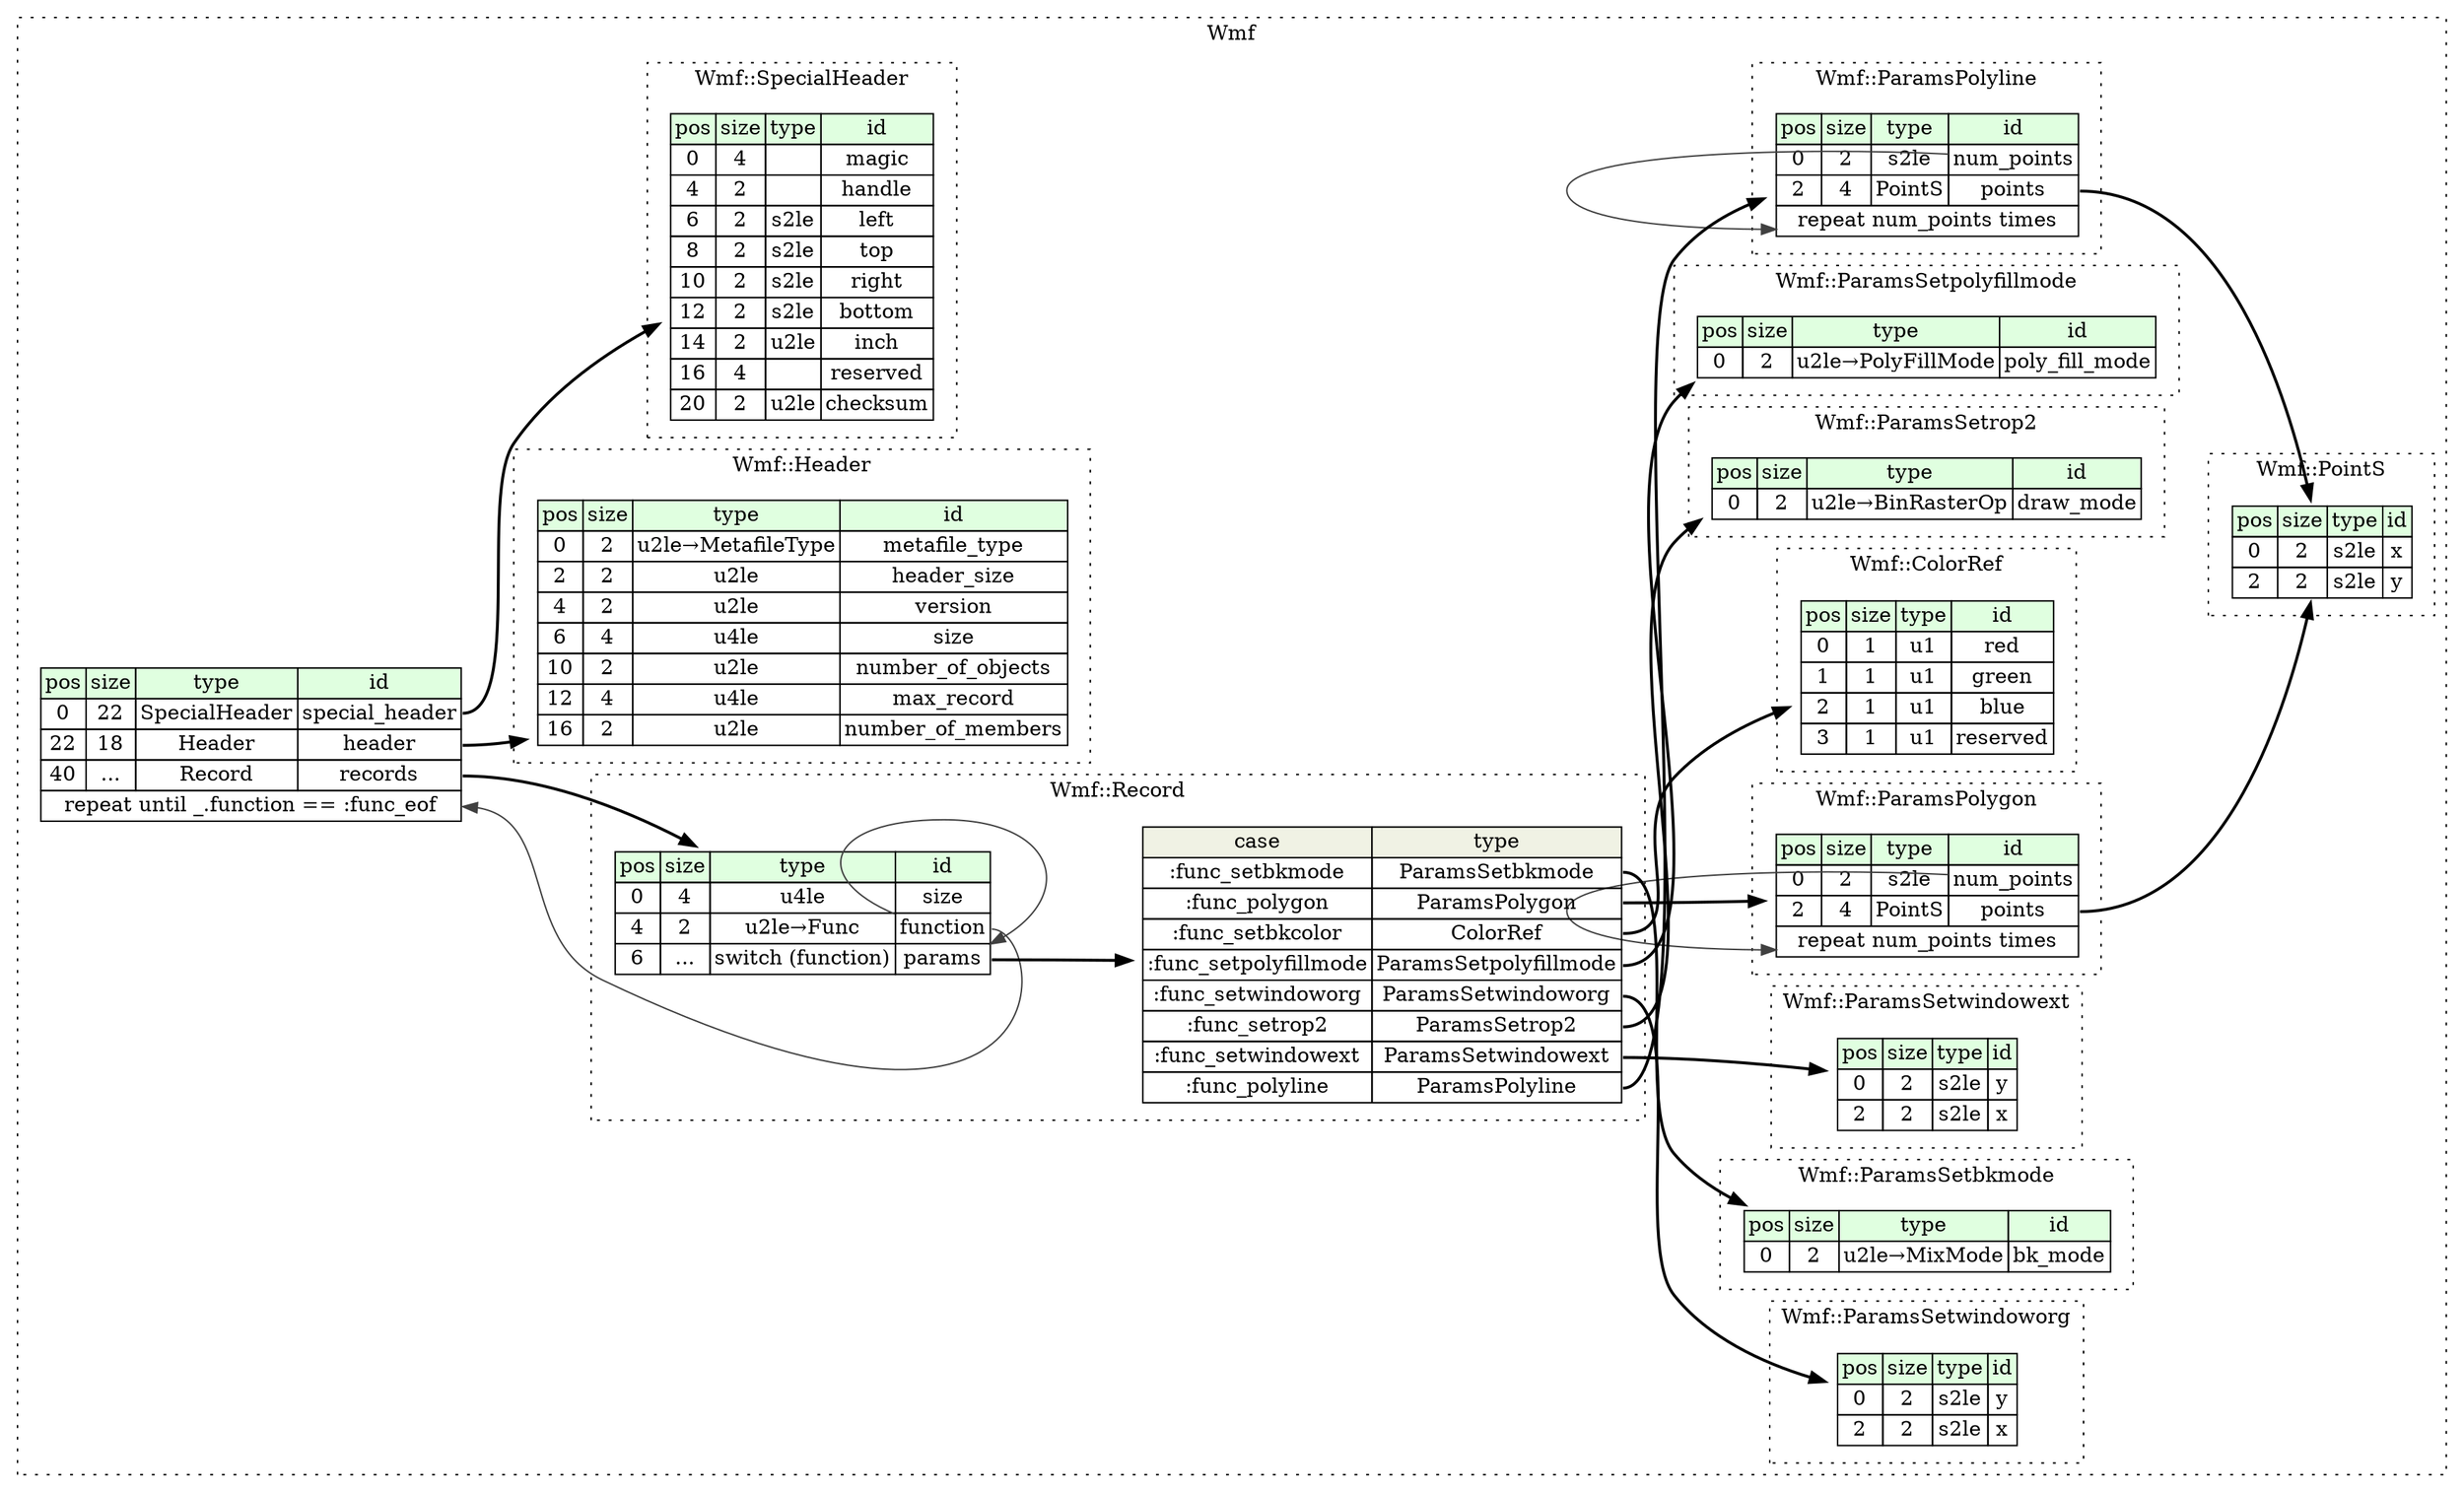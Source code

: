 digraph {
	rankdir=LR;
	node [shape=plaintext];
	subgraph cluster__wmf {
		label="Wmf";
		graph[style=dotted];

		wmf__seq [label=<<TABLE BORDER="0" CELLBORDER="1" CELLSPACING="0">
			<TR><TD BGCOLOR="#E0FFE0">pos</TD><TD BGCOLOR="#E0FFE0">size</TD><TD BGCOLOR="#E0FFE0">type</TD><TD BGCOLOR="#E0FFE0">id</TD></TR>
			<TR><TD PORT="special_header_pos">0</TD><TD PORT="special_header_size">22</TD><TD>SpecialHeader</TD><TD PORT="special_header_type">special_header</TD></TR>
			<TR><TD PORT="header_pos">22</TD><TD PORT="header_size">18</TD><TD>Header</TD><TD PORT="header_type">header</TD></TR>
			<TR><TD PORT="records_pos">40</TD><TD PORT="records_size">...</TD><TD>Record</TD><TD PORT="records_type">records</TD></TR>
			<TR><TD COLSPAN="4" PORT="records__repeat">repeat until _.function == :func_eof</TD></TR>
		</TABLE>>];
		subgraph cluster__params_setwindoworg {
			label="Wmf::ParamsSetwindoworg";
			graph[style=dotted];

			params_setwindoworg__seq [label=<<TABLE BORDER="0" CELLBORDER="1" CELLSPACING="0">
				<TR><TD BGCOLOR="#E0FFE0">pos</TD><TD BGCOLOR="#E0FFE0">size</TD><TD BGCOLOR="#E0FFE0">type</TD><TD BGCOLOR="#E0FFE0">id</TD></TR>
				<TR><TD PORT="y_pos">0</TD><TD PORT="y_size">2</TD><TD>s2le</TD><TD PORT="y_type">y</TD></TR>
				<TR><TD PORT="x_pos">2</TD><TD PORT="x_size">2</TD><TD>s2le</TD><TD PORT="x_type">x</TD></TR>
			</TABLE>>];
		}
		subgraph cluster__params_setbkmode {
			label="Wmf::ParamsSetbkmode";
			graph[style=dotted];

			params_setbkmode__seq [label=<<TABLE BORDER="0" CELLBORDER="1" CELLSPACING="0">
				<TR><TD BGCOLOR="#E0FFE0">pos</TD><TD BGCOLOR="#E0FFE0">size</TD><TD BGCOLOR="#E0FFE0">type</TD><TD BGCOLOR="#E0FFE0">id</TD></TR>
				<TR><TD PORT="bk_mode_pos">0</TD><TD PORT="bk_mode_size">2</TD><TD>u2le→MixMode</TD><TD PORT="bk_mode_type">bk_mode</TD></TR>
			</TABLE>>];
		}
		subgraph cluster__point_s {
			label="Wmf::PointS";
			graph[style=dotted];

			point_s__seq [label=<<TABLE BORDER="0" CELLBORDER="1" CELLSPACING="0">
				<TR><TD BGCOLOR="#E0FFE0">pos</TD><TD BGCOLOR="#E0FFE0">size</TD><TD BGCOLOR="#E0FFE0">type</TD><TD BGCOLOR="#E0FFE0">id</TD></TR>
				<TR><TD PORT="x_pos">0</TD><TD PORT="x_size">2</TD><TD>s2le</TD><TD PORT="x_type">x</TD></TR>
				<TR><TD PORT="y_pos">2</TD><TD PORT="y_size">2</TD><TD>s2le</TD><TD PORT="y_type">y</TD></TR>
			</TABLE>>];
		}
		subgraph cluster__params_setwindowext {
			label="Wmf::ParamsSetwindowext";
			graph[style=dotted];

			params_setwindowext__seq [label=<<TABLE BORDER="0" CELLBORDER="1" CELLSPACING="0">
				<TR><TD BGCOLOR="#E0FFE0">pos</TD><TD BGCOLOR="#E0FFE0">size</TD><TD BGCOLOR="#E0FFE0">type</TD><TD BGCOLOR="#E0FFE0">id</TD></TR>
				<TR><TD PORT="y_pos">0</TD><TD PORT="y_size">2</TD><TD>s2le</TD><TD PORT="y_type">y</TD></TR>
				<TR><TD PORT="x_pos">2</TD><TD PORT="x_size">2</TD><TD>s2le</TD><TD PORT="x_type">x</TD></TR>
			</TABLE>>];
		}
		subgraph cluster__params_polygon {
			label="Wmf::ParamsPolygon";
			graph[style=dotted];

			params_polygon__seq [label=<<TABLE BORDER="0" CELLBORDER="1" CELLSPACING="0">
				<TR><TD BGCOLOR="#E0FFE0">pos</TD><TD BGCOLOR="#E0FFE0">size</TD><TD BGCOLOR="#E0FFE0">type</TD><TD BGCOLOR="#E0FFE0">id</TD></TR>
				<TR><TD PORT="num_points_pos">0</TD><TD PORT="num_points_size">2</TD><TD>s2le</TD><TD PORT="num_points_type">num_points</TD></TR>
				<TR><TD PORT="points_pos">2</TD><TD PORT="points_size">4</TD><TD>PointS</TD><TD PORT="points_type">points</TD></TR>
				<TR><TD COLSPAN="4" PORT="points__repeat">repeat num_points times</TD></TR>
			</TABLE>>];
		}
		subgraph cluster__header {
			label="Wmf::Header";
			graph[style=dotted];

			header__seq [label=<<TABLE BORDER="0" CELLBORDER="1" CELLSPACING="0">
				<TR><TD BGCOLOR="#E0FFE0">pos</TD><TD BGCOLOR="#E0FFE0">size</TD><TD BGCOLOR="#E0FFE0">type</TD><TD BGCOLOR="#E0FFE0">id</TD></TR>
				<TR><TD PORT="metafile_type_pos">0</TD><TD PORT="metafile_type_size">2</TD><TD>u2le→MetafileType</TD><TD PORT="metafile_type_type">metafile_type</TD></TR>
				<TR><TD PORT="header_size_pos">2</TD><TD PORT="header_size_size">2</TD><TD>u2le</TD><TD PORT="header_size_type">header_size</TD></TR>
				<TR><TD PORT="version_pos">4</TD><TD PORT="version_size">2</TD><TD>u2le</TD><TD PORT="version_type">version</TD></TR>
				<TR><TD PORT="size_pos">6</TD><TD PORT="size_size">4</TD><TD>u4le</TD><TD PORT="size_type">size</TD></TR>
				<TR><TD PORT="number_of_objects_pos">10</TD><TD PORT="number_of_objects_size">2</TD><TD>u2le</TD><TD PORT="number_of_objects_type">number_of_objects</TD></TR>
				<TR><TD PORT="max_record_pos">12</TD><TD PORT="max_record_size">4</TD><TD>u4le</TD><TD PORT="max_record_type">max_record</TD></TR>
				<TR><TD PORT="number_of_members_pos">16</TD><TD PORT="number_of_members_size">2</TD><TD>u2le</TD><TD PORT="number_of_members_type">number_of_members</TD></TR>
			</TABLE>>];
		}
		subgraph cluster__color_ref {
			label="Wmf::ColorRef";
			graph[style=dotted];

			color_ref__seq [label=<<TABLE BORDER="0" CELLBORDER="1" CELLSPACING="0">
				<TR><TD BGCOLOR="#E0FFE0">pos</TD><TD BGCOLOR="#E0FFE0">size</TD><TD BGCOLOR="#E0FFE0">type</TD><TD BGCOLOR="#E0FFE0">id</TD></TR>
				<TR><TD PORT="red_pos">0</TD><TD PORT="red_size">1</TD><TD>u1</TD><TD PORT="red_type">red</TD></TR>
				<TR><TD PORT="green_pos">1</TD><TD PORT="green_size">1</TD><TD>u1</TD><TD PORT="green_type">green</TD></TR>
				<TR><TD PORT="blue_pos">2</TD><TD PORT="blue_size">1</TD><TD>u1</TD><TD PORT="blue_type">blue</TD></TR>
				<TR><TD PORT="reserved_pos">3</TD><TD PORT="reserved_size">1</TD><TD>u1</TD><TD PORT="reserved_type">reserved</TD></TR>
			</TABLE>>];
		}
		subgraph cluster__params_setrop2 {
			label="Wmf::ParamsSetrop2";
			graph[style=dotted];

			params_setrop2__seq [label=<<TABLE BORDER="0" CELLBORDER="1" CELLSPACING="0">
				<TR><TD BGCOLOR="#E0FFE0">pos</TD><TD BGCOLOR="#E0FFE0">size</TD><TD BGCOLOR="#E0FFE0">type</TD><TD BGCOLOR="#E0FFE0">id</TD></TR>
				<TR><TD PORT="draw_mode_pos">0</TD><TD PORT="draw_mode_size">2</TD><TD>u2le→BinRasterOp</TD><TD PORT="draw_mode_type">draw_mode</TD></TR>
			</TABLE>>];
		}
		subgraph cluster__params_setpolyfillmode {
			label="Wmf::ParamsSetpolyfillmode";
			graph[style=dotted];

			params_setpolyfillmode__seq [label=<<TABLE BORDER="0" CELLBORDER="1" CELLSPACING="0">
				<TR><TD BGCOLOR="#E0FFE0">pos</TD><TD BGCOLOR="#E0FFE0">size</TD><TD BGCOLOR="#E0FFE0">type</TD><TD BGCOLOR="#E0FFE0">id</TD></TR>
				<TR><TD PORT="poly_fill_mode_pos">0</TD><TD PORT="poly_fill_mode_size">2</TD><TD>u2le→PolyFillMode</TD><TD PORT="poly_fill_mode_type">poly_fill_mode</TD></TR>
			</TABLE>>];
		}
		subgraph cluster__params_polyline {
			label="Wmf::ParamsPolyline";
			graph[style=dotted];

			params_polyline__seq [label=<<TABLE BORDER="0" CELLBORDER="1" CELLSPACING="0">
				<TR><TD BGCOLOR="#E0FFE0">pos</TD><TD BGCOLOR="#E0FFE0">size</TD><TD BGCOLOR="#E0FFE0">type</TD><TD BGCOLOR="#E0FFE0">id</TD></TR>
				<TR><TD PORT="num_points_pos">0</TD><TD PORT="num_points_size">2</TD><TD>s2le</TD><TD PORT="num_points_type">num_points</TD></TR>
				<TR><TD PORT="points_pos">2</TD><TD PORT="points_size">4</TD><TD>PointS</TD><TD PORT="points_type">points</TD></TR>
				<TR><TD COLSPAN="4" PORT="points__repeat">repeat num_points times</TD></TR>
			</TABLE>>];
		}
		subgraph cluster__special_header {
			label="Wmf::SpecialHeader";
			graph[style=dotted];

			special_header__seq [label=<<TABLE BORDER="0" CELLBORDER="1" CELLSPACING="0">
				<TR><TD BGCOLOR="#E0FFE0">pos</TD><TD BGCOLOR="#E0FFE0">size</TD><TD BGCOLOR="#E0FFE0">type</TD><TD BGCOLOR="#E0FFE0">id</TD></TR>
				<TR><TD PORT="magic_pos">0</TD><TD PORT="magic_size">4</TD><TD></TD><TD PORT="magic_type">magic</TD></TR>
				<TR><TD PORT="handle_pos">4</TD><TD PORT="handle_size">2</TD><TD></TD><TD PORT="handle_type">handle</TD></TR>
				<TR><TD PORT="left_pos">6</TD><TD PORT="left_size">2</TD><TD>s2le</TD><TD PORT="left_type">left</TD></TR>
				<TR><TD PORT="top_pos">8</TD><TD PORT="top_size">2</TD><TD>s2le</TD><TD PORT="top_type">top</TD></TR>
				<TR><TD PORT="right_pos">10</TD><TD PORT="right_size">2</TD><TD>s2le</TD><TD PORT="right_type">right</TD></TR>
				<TR><TD PORT="bottom_pos">12</TD><TD PORT="bottom_size">2</TD><TD>s2le</TD><TD PORT="bottom_type">bottom</TD></TR>
				<TR><TD PORT="inch_pos">14</TD><TD PORT="inch_size">2</TD><TD>u2le</TD><TD PORT="inch_type">inch</TD></TR>
				<TR><TD PORT="reserved_pos">16</TD><TD PORT="reserved_size">4</TD><TD></TD><TD PORT="reserved_type">reserved</TD></TR>
				<TR><TD PORT="checksum_pos">20</TD><TD PORT="checksum_size">2</TD><TD>u2le</TD><TD PORT="checksum_type">checksum</TD></TR>
			</TABLE>>];
		}
		subgraph cluster__record {
			label="Wmf::Record";
			graph[style=dotted];

			record__seq [label=<<TABLE BORDER="0" CELLBORDER="1" CELLSPACING="0">
				<TR><TD BGCOLOR="#E0FFE0">pos</TD><TD BGCOLOR="#E0FFE0">size</TD><TD BGCOLOR="#E0FFE0">type</TD><TD BGCOLOR="#E0FFE0">id</TD></TR>
				<TR><TD PORT="size_pos">0</TD><TD PORT="size_size">4</TD><TD>u4le</TD><TD PORT="size_type">size</TD></TR>
				<TR><TD PORT="function_pos">4</TD><TD PORT="function_size">2</TD><TD>u2le→Func</TD><TD PORT="function_type">function</TD></TR>
				<TR><TD PORT="params_pos">6</TD><TD PORT="params_size">...</TD><TD>switch (function)</TD><TD PORT="params_type">params</TD></TR>
			</TABLE>>];
record__seq_params_switch [label=<<TABLE BORDER="0" CELLBORDER="1" CELLSPACING="0">
	<TR><TD BGCOLOR="#F0F2E4">case</TD><TD BGCOLOR="#F0F2E4">type</TD></TR>
	<TR><TD>:func_setbkmode</TD><TD PORT="case0">ParamsSetbkmode</TD></TR>
	<TR><TD>:func_polygon</TD><TD PORT="case1">ParamsPolygon</TD></TR>
	<TR><TD>:func_setbkcolor</TD><TD PORT="case2">ColorRef</TD></TR>
	<TR><TD>:func_setpolyfillmode</TD><TD PORT="case3">ParamsSetpolyfillmode</TD></TR>
	<TR><TD>:func_setwindoworg</TD><TD PORT="case4">ParamsSetwindoworg</TD></TR>
	<TR><TD>:func_setrop2</TD><TD PORT="case5">ParamsSetrop2</TD></TR>
	<TR><TD>:func_setwindowext</TD><TD PORT="case6">ParamsSetwindowext</TD></TR>
	<TR><TD>:func_polyline</TD><TD PORT="case7">ParamsPolyline</TD></TR>
</TABLE>>];
		}
	}
	wmf__seq:special_header_type -> special_header__seq [style=bold];
	wmf__seq:header_type -> header__seq [style=bold];
	wmf__seq:records_type -> record__seq [style=bold];
	record__seq:function_type -> wmf__seq:records__repeat [color="#404040"];
	params_polygon__seq:points_type -> point_s__seq [style=bold];
	params_polygon__seq:num_points_type -> params_polygon__seq:points__repeat [color="#404040"];
	params_polyline__seq:points_type -> point_s__seq [style=bold];
	params_polyline__seq:num_points_type -> params_polyline__seq:points__repeat [color="#404040"];
	record__seq:params_type -> record__seq_params_switch [style=bold];
	record__seq_params_switch:case0 -> params_setbkmode__seq [style=bold];
	record__seq_params_switch:case1 -> params_polygon__seq [style=bold];
	record__seq_params_switch:case2 -> color_ref__seq [style=bold];
	record__seq_params_switch:case3 -> params_setpolyfillmode__seq [style=bold];
	record__seq_params_switch:case4 -> params_setwindoworg__seq [style=bold];
	record__seq_params_switch:case5 -> params_setrop2__seq [style=bold];
	record__seq_params_switch:case6 -> params_setwindowext__seq [style=bold];
	record__seq_params_switch:case7 -> params_polyline__seq [style=bold];
	record__seq:function_type -> record__seq:params_type [color="#404040"];
}
